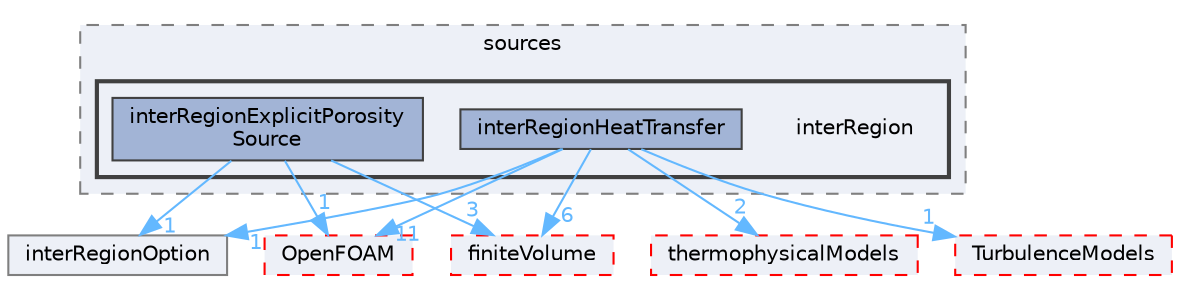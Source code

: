 digraph "src/fvOptions/sources/interRegion"
{
 // LATEX_PDF_SIZE
  bgcolor="transparent";
  edge [fontname=Helvetica,fontsize=10,labelfontname=Helvetica,labelfontsize=10];
  node [fontname=Helvetica,fontsize=10,shape=box,height=0.2,width=0.4];
  compound=true
  subgraph clusterdir_ab5426228c8fb14cfc52c0ebfb464378 {
    graph [ bgcolor="#edf0f7", pencolor="grey50", label="sources", fontname=Helvetica,fontsize=10 style="filled,dashed", URL="dir_ab5426228c8fb14cfc52c0ebfb464378.html",tooltip=""]
  subgraph clusterdir_ed2831c0dbe49df810debb73cd18fb6c {
    graph [ bgcolor="#edf0f7", pencolor="grey25", label="", fontname=Helvetica,fontsize=10 style="filled,bold", URL="dir_ed2831c0dbe49df810debb73cd18fb6c.html",tooltip=""]
    dir_ed2831c0dbe49df810debb73cd18fb6c [shape=plaintext, label="interRegion"];
  dir_5832f6612d418b9896f1441da0fbce16 [label="interRegionExplicitPorosity\lSource", fillcolor="#a2b4d6", color="grey25", style="filled", URL="dir_5832f6612d418b9896f1441da0fbce16.html",tooltip=""];
  dir_8c328afdfc5b8d48f5b4349289c6a376 [label="interRegionHeatTransfer", fillcolor="#a2b4d6", color="grey25", style="filled", URL="dir_8c328afdfc5b8d48f5b4349289c6a376.html",tooltip=""];
  }
  }
  dir_c5473ff19b20e6ec4dfe5c310b3778a8 [label="OpenFOAM", fillcolor="#edf0f7", color="red", style="filled,dashed", URL="dir_c5473ff19b20e6ec4dfe5c310b3778a8.html",tooltip=""];
  dir_9bd15774b555cf7259a6fa18f99fe99b [label="finiteVolume", fillcolor="#edf0f7", color="red", style="filled,dashed", URL="dir_9bd15774b555cf7259a6fa18f99fe99b.html",tooltip=""];
  dir_e004c8aef6ad3730b0be09e2a7704e0f [label="interRegionOption", fillcolor="#edf0f7", color="grey50", style="filled", URL="dir_e004c8aef6ad3730b0be09e2a7704e0f.html",tooltip=""];
  dir_2778d089ec5c4f66810b11f753867003 [label="thermophysicalModels", fillcolor="#edf0f7", color="red", style="filled,dashed", URL="dir_2778d089ec5c4f66810b11f753867003.html",tooltip=""];
  dir_1eda626aeac0f0ad2848c36acaa5d501 [label="TurbulenceModels", fillcolor="#edf0f7", color="red", style="filled,dashed", URL="dir_1eda626aeac0f0ad2848c36acaa5d501.html",tooltip=""];
  dir_5832f6612d418b9896f1441da0fbce16->dir_9bd15774b555cf7259a6fa18f99fe99b [headlabel="3", labeldistance=1.5 headhref="dir_001942_001387.html" href="dir_001942_001387.html" color="steelblue1" fontcolor="steelblue1"];
  dir_5832f6612d418b9896f1441da0fbce16->dir_c5473ff19b20e6ec4dfe5c310b3778a8 [headlabel="1", labeldistance=1.5 headhref="dir_001942_002695.html" href="dir_001942_002695.html" color="steelblue1" fontcolor="steelblue1"];
  dir_5832f6612d418b9896f1441da0fbce16->dir_e004c8aef6ad3730b0be09e2a7704e0f [headlabel="1", labeldistance=1.5 headhref="dir_001942_001945.html" href="dir_001942_001945.html" color="steelblue1" fontcolor="steelblue1"];
  dir_8c328afdfc5b8d48f5b4349289c6a376->dir_c5473ff19b20e6ec4dfe5c310b3778a8 [headlabel="11", labeldistance=1.5 headhref="dir_001943_002695.html" href="dir_001943_002695.html" color="steelblue1" fontcolor="steelblue1"];
  dir_8c328afdfc5b8d48f5b4349289c6a376->dir_2778d089ec5c4f66810b11f753867003 [headlabel="2", labeldistance=1.5 headhref="dir_001943_004022.html" href="dir_001943_004022.html" color="steelblue1" fontcolor="steelblue1"];
  dir_8c328afdfc5b8d48f5b4349289c6a376->dir_9bd15774b555cf7259a6fa18f99fe99b [headlabel="6", labeldistance=1.5 headhref="dir_001943_001387.html" href="dir_001943_001387.html" color="steelblue1" fontcolor="steelblue1"];
  dir_8c328afdfc5b8d48f5b4349289c6a376->dir_e004c8aef6ad3730b0be09e2a7704e0f [headlabel="1", labeldistance=1.5 headhref="dir_001943_001945.html" href="dir_001943_001945.html" color="steelblue1" fontcolor="steelblue1"];
  dir_8c328afdfc5b8d48f5b4349289c6a376->dir_1eda626aeac0f0ad2848c36acaa5d501 [headlabel="1", labeldistance=1.5 headhref="dir_001943_004143.html" href="dir_001943_004143.html" color="steelblue1" fontcolor="steelblue1"];
}
